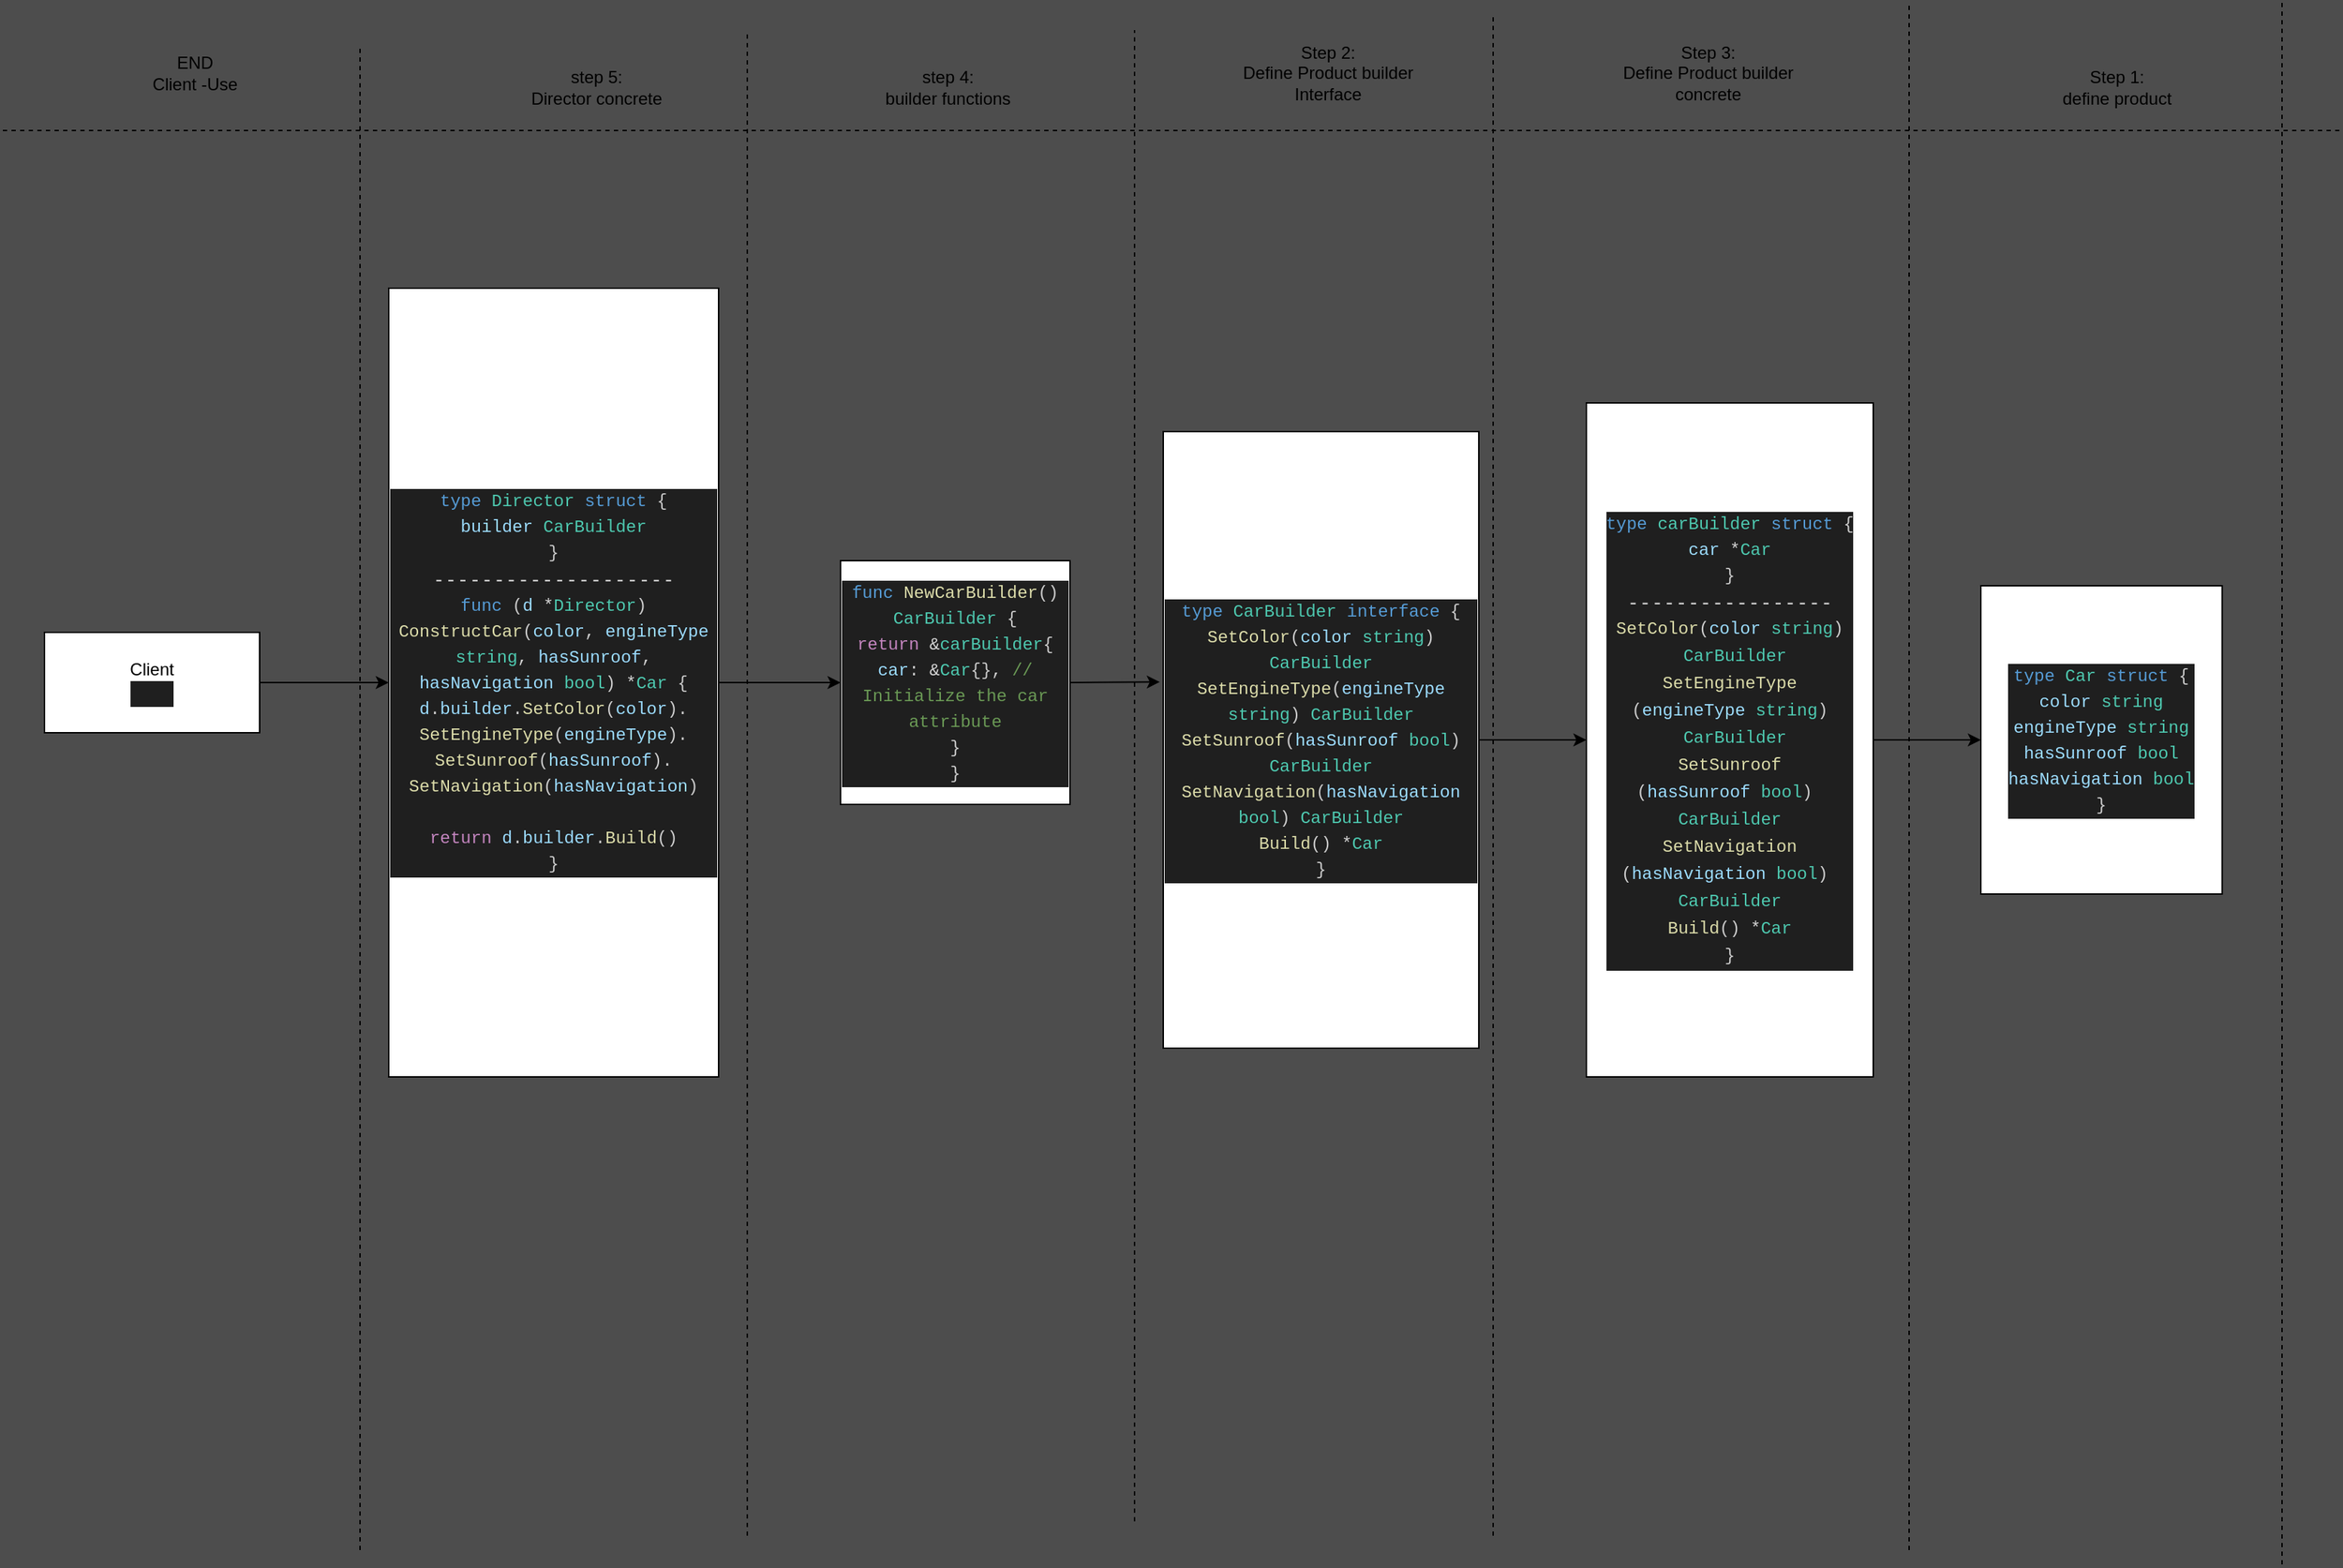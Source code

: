<mxfile>
    <diagram id="KUEobTJNzFjchIPSe8lg" name="Page-1">
        <mxGraphModel dx="1615" dy="1009" grid="1" gridSize="10" guides="1" tooltips="1" connect="1" arrows="1" fold="1" page="1" pageScale="1" pageWidth="1654" pageHeight="1169" background="#4D4D4D" math="0" shadow="0">
            <root>
                <mxCell id="0"/>
                <mxCell id="1" parent="0"/>
                <mxCell id="11" value="" style="edgeStyle=none;html=1;exitX=1;exitY=0.5;exitDx=0;exitDy=0;entryX=0;entryY=0.5;entryDx=0;entryDy=0;" parent="1" source="10" target="58" edge="1">
                    <mxGeometry relative="1" as="geometry">
                        <mxPoint x="590" y="480" as="sourcePoint"/>
                        <mxPoint x="580" y="360" as="targetPoint"/>
                    </mxGeometry>
                </mxCell>
                <mxCell id="10" value="Client&lt;br&gt;&lt;div style=&quot;color: rgb(204, 204, 204); background-color: rgb(31, 31, 31); font-family: Menlo, Monaco, &amp;quot;Courier New&amp;quot;, monospace; line-height: 18px;&quot;&gt;&lt;div style=&quot;line-height: 18px;&quot;&gt;&lt;br&gt;&lt;/div&gt;&lt;/div&gt;" style="rounded=0;whiteSpace=wrap;html=1;" parent="1" vertex="1">
                    <mxGeometry x="40" y="490" width="150" height="70" as="geometry"/>
                </mxCell>
                <mxCell id="26" style="edgeStyle=none;html=1;exitX=1;exitY=0.5;exitDx=0;exitDy=0;elbow=vertical;entryX=0;entryY=0.5;entryDx=0;entryDy=0;" parent="1" source="16" target="45" edge="1">
                    <mxGeometry relative="1" as="geometry">
                        <mxPoint x="1080" y="385" as="targetPoint"/>
                    </mxGeometry>
                </mxCell>
                <mxCell id="16" value="&lt;div style=&quot;color: rgb(204, 204, 204); background-color: rgb(31, 31, 31); font-family: &amp;quot;Droid Sans Mono&amp;quot;, &amp;quot;monospace&amp;quot;, monospace; font-size: 14px; line-height: 19px;&quot;&gt;&lt;div style=&quot;font-family: Menlo, Monaco, &amp;quot;Courier New&amp;quot;, monospace; font-size: 12px; line-height: 18px;&quot;&gt;&lt;div&gt;&lt;span style=&quot;color: #569cd6;&quot;&gt;type&lt;/span&gt; &lt;span style=&quot;color: #4ec9b0;&quot;&gt;CarBuilder&lt;/span&gt; &lt;span style=&quot;color: #569cd6;&quot;&gt;interface&lt;/span&gt; {&lt;/div&gt;&lt;div&gt;    &lt;span style=&quot;color: #dcdcaa;&quot;&gt;SetColor&lt;/span&gt;(&lt;span style=&quot;color: #9cdcfe;&quot;&gt;color&lt;/span&gt; &lt;span style=&quot;color: #4ec9b0;&quot;&gt;string&lt;/span&gt;) &lt;span style=&quot;color: #4ec9b0;&quot;&gt;CarBuilder&lt;/span&gt;&lt;/div&gt;&lt;div&gt;    &lt;span style=&quot;color: #dcdcaa;&quot;&gt;SetEngineType&lt;/span&gt;(&lt;span style=&quot;color: #9cdcfe;&quot;&gt;engineType&lt;/span&gt; &lt;span style=&quot;color: #4ec9b0;&quot;&gt;string&lt;/span&gt;) &lt;span style=&quot;color: #4ec9b0;&quot;&gt;CarBuilder&lt;/span&gt;&lt;/div&gt;&lt;div&gt;    &lt;span style=&quot;color: #dcdcaa;&quot;&gt;SetSunroof&lt;/span&gt;(&lt;span style=&quot;color: #9cdcfe;&quot;&gt;hasSunroof&lt;/span&gt; &lt;span style=&quot;color: #4ec9b0;&quot;&gt;bool&lt;/span&gt;) &lt;span style=&quot;color: #4ec9b0;&quot;&gt;CarBuilder&lt;/span&gt;&lt;/div&gt;&lt;div&gt;    &lt;span style=&quot;color: #dcdcaa;&quot;&gt;SetNavigation&lt;/span&gt;(&lt;span style=&quot;color: #9cdcfe;&quot;&gt;hasNavigation&lt;/span&gt; &lt;span style=&quot;color: #4ec9b0;&quot;&gt;bool&lt;/span&gt;) &lt;span style=&quot;color: #4ec9b0;&quot;&gt;CarBuilder&lt;/span&gt;&lt;/div&gt;&lt;div&gt;    &lt;span style=&quot;color: #dcdcaa;&quot;&gt;Build&lt;/span&gt;() &lt;span style=&quot;color: #d4d4d4;&quot;&gt;*&lt;/span&gt;&lt;span style=&quot;color: #4ec9b0;&quot;&gt;Car&lt;/span&gt;&lt;/div&gt;&lt;div&gt;}&lt;/div&gt;&lt;/div&gt;&lt;/div&gt;&lt;div style=&quot;color: rgb(204, 204, 204); background-color: rgb(31, 31, 31); font-family: &amp;quot;Droid Sans Mono&amp;quot;, &amp;quot;monospace&amp;quot;, monospace; font-size: 14px; line-height: 19px;&quot;&gt;&lt;div&gt;&lt;/div&gt;&lt;/div&gt;&lt;div style=&quot;color: rgb(204, 204, 204); background-color: rgb(31, 31, 31); font-family: Menlo, Monaco, &amp;quot;Courier New&amp;quot;, monospace; line-height: 18px;&quot;&gt;&lt;/div&gt;&lt;div&gt;&lt;/div&gt;&lt;div&gt;&lt;div style=&quot;color: rgb(204, 204, 204); background-color: rgb(31, 31, 31); font-family: &amp;quot;Droid Sans Mono&amp;quot;, &amp;quot;monospace&amp;quot;, monospace; font-size: 14px; line-height: 19px;&quot;&gt;&lt;/div&gt;&lt;div style=&quot;color: rgb(204, 204, 204); background-color: rgb(31, 31, 31); font-family: Menlo, Monaco, &amp;quot;Courier New&amp;quot;, monospace; line-height: 18px;&quot;&gt;&lt;/div&gt;&lt;div style=&quot;color: rgb(204, 204, 204); background-color: rgb(31, 31, 31); font-family: Menlo, Monaco, &amp;quot;Courier New&amp;quot;, monospace; line-height: 18px;&quot;&gt;&lt;div style=&quot;font-family: &amp;quot;Droid Sans Mono&amp;quot;, &amp;quot;monospace&amp;quot;, monospace; font-size: 14px; line-height: 19px;&quot;&gt;&lt;/div&gt;&lt;div style=&quot;font-family: &amp;quot;Droid Sans Mono&amp;quot;, &amp;quot;monospace&amp;quot;, monospace; font-size: 14px; line-height: 19px;&quot;&gt;&lt;/div&gt;&lt;div style=&quot;font-family: &amp;quot;Droid Sans Mono&amp;quot;, &amp;quot;monospace&amp;quot;, monospace; font-size: 14px; line-height: 19px;&quot;&gt;&lt;div style=&quot;line-height: 19px;&quot;&gt;&lt;/div&gt;&lt;div style=&quot;line-height: 19px;&quot;&gt;&lt;/div&gt;&lt;/div&gt;&lt;/div&gt;&lt;/div&gt;&lt;div&gt;&lt;div style=&quot;color: rgb(204, 204, 204); background-color: rgb(31, 31, 31); font-family: &amp;quot;Droid Sans Mono&amp;quot;, &amp;quot;monospace&amp;quot;, monospace; font-size: 14px; line-height: 19px;&quot;&gt;&lt;/div&gt;&lt;div style=&quot;color: rgb(204, 204, 204); background-color: rgb(31, 31, 31); font-family: &amp;quot;Droid Sans Mono&amp;quot;, &amp;quot;monospace&amp;quot;, monospace; font-size: 14px; line-height: 19px;&quot;&gt;&lt;div style=&quot;line-height: 19px;&quot;&gt;&lt;div&gt;&lt;/div&gt;&lt;div&gt;&lt;/div&gt;&lt;/div&gt;&lt;/div&gt;&lt;div style=&quot;color: rgb(204, 204, 204); background-color: rgb(31, 31, 31); font-family: Menlo, Monaco, &amp;quot;Courier New&amp;quot;, monospace; line-height: 18px;&quot;&gt;&lt;/div&gt;&lt;div style=&quot;color: rgb(204, 204, 204); background-color: rgb(31, 31, 31); font-family: Menlo, Monaco, &amp;quot;Courier New&amp;quot;, monospace; line-height: 18px;&quot;&gt;&lt;/div&gt;&lt;div style=&quot;color: rgb(204, 204, 204); background-color: rgb(31, 31, 31); font-family: Menlo, Monaco, &amp;quot;Courier New&amp;quot;, monospace; line-height: 18px;&quot;&gt;&lt;/div&gt;&lt;/div&gt;&lt;div&gt;&lt;/div&gt;&lt;div&gt;&lt;/div&gt;&lt;div&gt;&lt;/div&gt;" style="rounded=0;whiteSpace=wrap;html=1;" parent="1" vertex="1">
                    <mxGeometry x="820" y="350" width="220" height="430" as="geometry"/>
                </mxCell>
                <mxCell id="21" value="&lt;div style=&quot;color: rgb(204, 204, 204); background-color: rgb(31, 31, 31); font-family: Menlo, Monaco, &amp;quot;Courier New&amp;quot;, monospace; line-height: 18px;&quot;&gt;&lt;div&gt;&lt;span style=&quot;color: #569cd6;&quot;&gt;type&lt;/span&gt; &lt;span style=&quot;color: #4ec9b0;&quot;&gt;Car&lt;/span&gt; &lt;span style=&quot;color: #569cd6;&quot;&gt;struct&lt;/span&gt; {&lt;/div&gt;&lt;div&gt;    &lt;span style=&quot;color: #9cdcfe;&quot;&gt;color&lt;/span&gt;         &lt;span style=&quot;color: #4ec9b0;&quot;&gt;string&lt;/span&gt;&lt;/div&gt;&lt;div&gt;    &lt;span style=&quot;color: #9cdcfe;&quot;&gt;engineType&lt;/span&gt;    &lt;span style=&quot;color: #4ec9b0;&quot;&gt;string&lt;/span&gt;&lt;/div&gt;&lt;div&gt;    &lt;span style=&quot;color: #9cdcfe;&quot;&gt;hasSunroof&lt;/span&gt;    &lt;span style=&quot;color: #4ec9b0;&quot;&gt;bool&lt;/span&gt;&lt;/div&gt;&lt;div&gt;    &lt;span style=&quot;color: #9cdcfe;&quot;&gt;hasNavigation&lt;/span&gt; &lt;span style=&quot;color: #4ec9b0;&quot;&gt;bool&lt;/span&gt;&lt;/div&gt;&lt;div&gt;}&lt;/div&gt;&lt;/div&gt;&lt;div style=&quot;color: rgb(204, 204, 204); background-color: rgb(31, 31, 31); font-family: &amp;quot;Droid Sans Mono&amp;quot;, &amp;quot;monospace&amp;quot;, monospace; font-size: 14px; line-height: 19px;&quot;&gt;&lt;div&gt;&lt;/div&gt;&lt;/div&gt;&lt;div style=&quot;color: rgb(204, 204, 204); background-color: rgb(31, 31, 31); font-family: &amp;quot;Droid Sans Mono&amp;quot;, &amp;quot;monospace&amp;quot;, monospace; font-size: 14px; line-height: 19px;&quot;&gt;&lt;div&gt;&lt;/div&gt;&lt;/div&gt;&lt;div&gt;&lt;/div&gt;&lt;div&gt;&lt;div style=&quot;color: rgb(204, 204, 204); background-color: rgb(31, 31, 31); line-height: 18px;&quot;&gt;&lt;/div&gt;&lt;div style=&quot;color: rgb(204, 204, 204); background-color: rgb(31, 31, 31); font-family: Menlo, Monaco, &amp;quot;Courier New&amp;quot;, monospace; line-height: 18px;&quot;&gt;&lt;/div&gt;&lt;div style=&quot;color: rgb(204, 204, 204); background-color: rgb(31, 31, 31); font-family: &amp;quot;Droid Sans Mono&amp;quot;, &amp;quot;monospace&amp;quot;, monospace; font-size: 14px; line-height: 19px;&quot;&gt;&lt;/div&gt;&lt;div style=&quot;color: rgb(204, 204, 204); background-color: rgb(31, 31, 31); font-family: &amp;quot;Droid Sans Mono&amp;quot;, &amp;quot;monospace&amp;quot;, monospace; font-size: 14px; line-height: 19px;&quot;&gt;&lt;/div&gt;&lt;div style=&quot;color: rgb(204, 204, 204); background-color: rgb(31, 31, 31); font-family: &amp;quot;Droid Sans Mono&amp;quot;, &amp;quot;monospace&amp;quot;, monospace; font-size: 14px; line-height: 19px;&quot;&gt;&lt;/div&gt;&lt;div style=&quot;color: rgb(204, 204, 204); background-color: rgb(31, 31, 31); font-family: &amp;quot;Droid Sans Mono&amp;quot;, &amp;quot;monospace&amp;quot;, monospace; font-size: 14px; line-height: 19px;&quot;&gt;&lt;/div&gt;&lt;div style=&quot;color: rgb(204, 204, 204); background-color: rgb(31, 31, 31); font-family: &amp;quot;Droid Sans Mono&amp;quot;, &amp;quot;monospace&amp;quot;, monospace; font-size: 14px; line-height: 19px;&quot;&gt;&lt;/div&gt;&lt;div style=&quot;color: rgb(204, 204, 204); background-color: rgb(31, 31, 31); font-family: Menlo, Monaco, &amp;quot;Courier New&amp;quot;, monospace; line-height: 18px;&quot;&gt;&lt;/div&gt;&lt;/div&gt;&lt;div&gt;&lt;div style=&quot;color: rgb(204, 204, 204); background-color: rgb(31, 31, 31); font-family: &amp;quot;Droid Sans Mono&amp;quot;, &amp;quot;monospace&amp;quot;, monospace; font-size: 14px; line-height: 19px;&quot;&gt;&lt;div&gt;&lt;/div&gt;&lt;/div&gt;&lt;/div&gt;&lt;div&gt;&lt;div style=&quot;color: rgb(204, 204, 204); background-color: rgb(31, 31, 31); font-family: &amp;quot;Droid Sans Mono&amp;quot;, &amp;quot;monospace&amp;quot;, monospace; font-size: 14px; line-height: 19px;&quot;&gt;&lt;/div&gt;&lt;div style=&quot;color: rgb(204, 204, 204); background-color: rgb(31, 31, 31); font-family: &amp;quot;Droid Sans Mono&amp;quot;, &amp;quot;monospace&amp;quot;, monospace; font-size: 14px; line-height: 19px;&quot;&gt;&lt;/div&gt;&lt;div style=&quot;color: rgb(204, 204, 204); background-color: rgb(31, 31, 31); font-family: &amp;quot;Droid Sans Mono&amp;quot;, &amp;quot;monospace&amp;quot;, monospace; font-size: 14px; line-height: 19px;&quot;&gt;&lt;/div&gt;&lt;div style=&quot;color: rgb(204, 204, 204); background-color: rgb(31, 31, 31); font-family: &amp;quot;Droid Sans Mono&amp;quot;, &amp;quot;monospace&amp;quot;, monospace; font-size: 14px; line-height: 19px;&quot;&gt;&lt;/div&gt;&lt;div style=&quot;color: rgb(204, 204, 204); background-color: rgb(31, 31, 31); font-family: Menlo, Monaco, &amp;quot;Courier New&amp;quot;, monospace; line-height: 18px;&quot;&gt;&lt;/div&gt;&lt;div style=&quot;color: rgb(204, 204, 204); background-color: rgb(31, 31, 31); font-family: Menlo, Monaco, &amp;quot;Courier New&amp;quot;, monospace; line-height: 18px;&quot;&gt;&lt;/div&gt;&lt;div style=&quot;color: rgb(204, 204, 204); background-color: rgb(31, 31, 31); font-family: Menlo, Monaco, &amp;quot;Courier New&amp;quot;, monospace; line-height: 18px;&quot;&gt;&lt;/div&gt;&lt;/div&gt;&lt;div&gt;&lt;/div&gt;&lt;div&gt;&lt;/div&gt;&lt;div&gt;&lt;/div&gt;" style="rounded=0;whiteSpace=wrap;html=1;" parent="1" vertex="1">
                    <mxGeometry x="1390" y="457.5" width="168.25" height="215" as="geometry"/>
                </mxCell>
                <mxCell id="28" value="Step 2:&lt;br&gt;Define Product builder Interface" style="text;html=1;strokeColor=none;fillColor=none;align=center;verticalAlign=middle;whiteSpace=wrap;rounded=0;" parent="1" vertex="1">
                    <mxGeometry x="850" y="60" width="170" height="80" as="geometry"/>
                </mxCell>
                <mxCell id="33" value="" style="endArrow=none;dashed=1;html=1;entryX=1;entryY=0;entryDx=0;entryDy=0;" parent="1" edge="1">
                    <mxGeometry width="50" height="50" relative="1" as="geometry">
                        <mxPoint x="1600" y="1140" as="sourcePoint"/>
                        <mxPoint x="1600" y="50.0" as="targetPoint"/>
                    </mxGeometry>
                </mxCell>
                <mxCell id="34" value="" style="endArrow=none;dashed=1;html=1;entryX=1;entryY=0;entryDx=0;entryDy=0;" parent="1" edge="1">
                    <mxGeometry width="50" height="50" relative="1" as="geometry">
                        <mxPoint x="800" y="1110" as="sourcePoint"/>
                        <mxPoint x="800" y="70.0" as="targetPoint"/>
                    </mxGeometry>
                </mxCell>
                <mxCell id="36" value="Step 1:&lt;br&gt;define product" style="text;html=1;strokeColor=none;fillColor=none;align=center;verticalAlign=middle;whiteSpace=wrap;rounded=0;" parent="1" vertex="1">
                    <mxGeometry x="1400" y="70" width="170" height="80" as="geometry"/>
                </mxCell>
                <mxCell id="39" value="" style="endArrow=none;dashed=1;html=1;" parent="1" edge="1">
                    <mxGeometry width="50" height="50" relative="1" as="geometry">
                        <mxPoint x="1640" y="140" as="sourcePoint"/>
                        <mxPoint x="10" y="140" as="targetPoint"/>
                    </mxGeometry>
                </mxCell>
                <mxCell id="40" value="END&lt;br&gt;Client -Use" style="text;html=1;strokeColor=none;fillColor=none;align=center;verticalAlign=middle;whiteSpace=wrap;rounded=0;" parent="1" vertex="1">
                    <mxGeometry x="60" y="60" width="170" height="80" as="geometry"/>
                </mxCell>
                <mxCell id="41" value="" style="endArrow=none;dashed=1;html=1;entryX=1;entryY=0;entryDx=0;entryDy=0;" parent="1" edge="1">
                    <mxGeometry width="50" height="50" relative="1" as="geometry">
                        <mxPoint x="530" y="1120" as="sourcePoint"/>
                        <mxPoint x="530" y="70" as="targetPoint"/>
                    </mxGeometry>
                </mxCell>
                <mxCell id="42" value="" style="endArrow=none;dashed=1;html=1;entryX=1;entryY=0;entryDx=0;entryDy=0;" parent="1" edge="1">
                    <mxGeometry width="50" height="50" relative="1" as="geometry">
                        <mxPoint x="1340" y="1130" as="sourcePoint"/>
                        <mxPoint x="1340" y="50.0" as="targetPoint"/>
                    </mxGeometry>
                </mxCell>
                <mxCell id="43" value="" style="endArrow=none;dashed=1;html=1;entryX=1;entryY=0;entryDx=0;entryDy=0;" parent="1" edge="1">
                    <mxGeometry width="50" height="50" relative="1" as="geometry">
                        <mxPoint x="1050" y="1120" as="sourcePoint"/>
                        <mxPoint x="1050" y="60" as="targetPoint"/>
                    </mxGeometry>
                </mxCell>
                <mxCell id="44" value="Step 3:&lt;br&gt;Define Product builder concrete" style="text;html=1;strokeColor=none;fillColor=none;align=center;verticalAlign=middle;whiteSpace=wrap;rounded=0;" parent="1" vertex="1">
                    <mxGeometry x="1115" y="60" width="170" height="80" as="geometry"/>
                </mxCell>
                <mxCell id="45" value="&lt;div style=&quot;color: rgb(204, 204, 204); background-color: rgb(31, 31, 31); font-family: &amp;quot;Droid Sans Mono&amp;quot;, &amp;quot;monospace&amp;quot;, monospace; font-size: 14px; line-height: 19px;&quot;&gt;&lt;div&gt;&lt;/div&gt;&lt;div&gt;&lt;div style=&quot;line-height: 19px;&quot;&gt;&lt;div style=&quot;line-height: 19px;&quot;&gt;&lt;div style=&quot;font-family: Menlo, Monaco, &amp;quot;Courier New&amp;quot;, monospace; font-size: 12px; line-height: 18px;&quot;&gt;&lt;div&gt;&lt;span style=&quot;color: #569cd6;&quot;&gt;type&lt;/span&gt; &lt;span style=&quot;color: #4ec9b0;&quot;&gt;carBuilder&lt;/span&gt; &lt;span style=&quot;color: #569cd6;&quot;&gt;struct&lt;/span&gt; {&lt;/div&gt;&lt;div&gt;    &lt;span style=&quot;color: #9cdcfe;&quot;&gt;car&lt;/span&gt; &lt;span style=&quot;color: #d4d4d4;&quot;&gt;*&lt;/span&gt;&lt;span style=&quot;color: #4ec9b0;&quot;&gt;Car&lt;/span&gt;&lt;/div&gt;&lt;div&gt;}&lt;/div&gt;&lt;/div&gt;&lt;/div&gt;&lt;/div&gt;-----------------&lt;div style=&quot;font-family: Menlo, Monaco, &amp;quot;Courier New&amp;quot;, monospace; font-size: 12px;&quot;&gt;&lt;span style=&quot;color: rgb(220, 220, 170);&quot;&gt;SetColor&lt;/span&gt;(&lt;span style=&quot;color: rgb(156, 220, 254);&quot;&gt;color&lt;/span&gt;&amp;nbsp;&lt;span style=&quot;color: rgb(78, 201, 176);&quot;&gt;string&lt;/span&gt;)&lt;/div&gt;&lt;div style=&quot;font-family: Menlo, Monaco, &amp;quot;Courier New&amp;quot;, monospace; font-size: 12px;&quot;&gt;&amp;nbsp;&lt;span style=&quot;color: rgb(78, 201, 176);&quot;&gt;CarBuilder&lt;/span&gt;&lt;/div&gt;&lt;div style=&quot;font-family: Menlo, Monaco, &amp;quot;Courier New&amp;quot;, monospace; font-size: 12px;&quot;&gt;&lt;span style=&quot;color: rgb(220, 220, 170);&quot;&gt;SetEngineType&lt;/span&gt;&lt;/div&gt;&lt;div style=&quot;font-family: Menlo, Monaco, &amp;quot;Courier New&amp;quot;, monospace; font-size: 12px;&quot;&gt;(&lt;span style=&quot;color: rgb(156, 220, 254);&quot;&gt;engineType&lt;/span&gt;&amp;nbsp;&lt;span style=&quot;color: rgb(78, 201, 176);&quot;&gt;string&lt;/span&gt;)&lt;/div&gt;&lt;div style=&quot;font-family: Menlo, Monaco, &amp;quot;Courier New&amp;quot;, monospace; font-size: 12px;&quot;&gt;&amp;nbsp;&lt;span style=&quot;color: rgb(78, 201, 176);&quot;&gt;CarBuilder&lt;/span&gt;&lt;/div&gt;&lt;div style=&quot;font-family: Menlo, Monaco, &amp;quot;Courier New&amp;quot;, monospace; font-size: 12px;&quot;&gt;&lt;span style=&quot;color: rgb(220, 220, 170);&quot;&gt;SetSunroof&lt;/span&gt;&lt;/div&gt;&lt;div style=&quot;font-family: Menlo, Monaco, &amp;quot;Courier New&amp;quot;, monospace; font-size: 12px;&quot;&gt;(&lt;span style=&quot;color: rgb(156, 220, 254);&quot;&gt;hasSunroof&lt;/span&gt;&amp;nbsp;&lt;span style=&quot;color: rgb(78, 201, 176);&quot;&gt;bool&lt;/span&gt;)&amp;nbsp;&lt;/div&gt;&lt;div style=&quot;font-family: Menlo, Monaco, &amp;quot;Courier New&amp;quot;, monospace; font-size: 12px;&quot;&gt;&lt;span style=&quot;color: rgb(78, 201, 176);&quot;&gt;CarBuilder&lt;/span&gt;&lt;/div&gt;&lt;div style=&quot;font-family: Menlo, Monaco, &amp;quot;Courier New&amp;quot;, monospace; font-size: 12px;&quot;&gt;&lt;span style=&quot;color: rgb(220, 220, 170);&quot;&gt;SetNavigation&lt;/span&gt;&lt;/div&gt;&lt;div style=&quot;font-family: Menlo, Monaco, &amp;quot;Courier New&amp;quot;, monospace; font-size: 12px;&quot;&gt;(&lt;span style=&quot;color: rgb(156, 220, 254);&quot;&gt;hasNavigation&lt;/span&gt;&amp;nbsp;&lt;span style=&quot;color: rgb(78, 201, 176);&quot;&gt;bool&lt;/span&gt;)&amp;nbsp;&lt;/div&gt;&lt;div style=&quot;font-family: Menlo, Monaco, &amp;quot;Courier New&amp;quot;, monospace; font-size: 12px;&quot;&gt;&lt;span style=&quot;color: rgb(78, 201, 176);&quot;&gt;CarBuilder&lt;/span&gt;&lt;/div&gt;&lt;div style=&quot;font-family: Menlo, Monaco, &amp;quot;Courier New&amp;quot;, monospace; font-size: 12px;&quot;&gt;&lt;span style=&quot;color: rgb(220, 220, 170);&quot;&gt;Build&lt;/span&gt;()&amp;nbsp;&lt;span style=&quot;color: rgb(212, 212, 212);&quot;&gt;*&lt;/span&gt;&lt;span style=&quot;color: rgb(78, 201, 176);&quot;&gt;Car&lt;/span&gt;&lt;/div&gt;&lt;div style=&quot;font-family: Menlo, Monaco, &amp;quot;Courier New&amp;quot;, monospace; font-size: 12px;&quot;&gt;}&lt;/div&gt;&lt;div&gt;&lt;div&gt;&lt;/div&gt;&lt;/div&gt;&lt;/div&gt;&lt;div&gt;&lt;div&gt;&lt;/div&gt;&lt;/div&gt;&lt;/div&gt;&lt;div style=&quot;color: rgb(204, 204, 204); background-color: rgb(31, 31, 31); font-family: Menlo, Monaco, &amp;quot;Courier New&amp;quot;, monospace; line-height: 18px;&quot;&gt;&lt;/div&gt;&lt;div&gt;&lt;/div&gt;&lt;div&gt;&lt;div style=&quot;color: rgb(204, 204, 204); background-color: rgb(31, 31, 31); font-family: &amp;quot;Droid Sans Mono&amp;quot;, &amp;quot;monospace&amp;quot;, monospace; font-size: 14px; line-height: 19px;&quot;&gt;&lt;/div&gt;&lt;div style=&quot;color: rgb(204, 204, 204); background-color: rgb(31, 31, 31); font-family: Menlo, Monaco, &amp;quot;Courier New&amp;quot;, monospace; line-height: 18px;&quot;&gt;&lt;/div&gt;&lt;div style=&quot;color: rgb(204, 204, 204); background-color: rgb(31, 31, 31); font-family: Menlo, Monaco, &amp;quot;Courier New&amp;quot;, monospace; line-height: 18px;&quot;&gt;&lt;div style=&quot;font-family: &amp;quot;Droid Sans Mono&amp;quot;, &amp;quot;monospace&amp;quot;, monospace; font-size: 14px; line-height: 19px;&quot;&gt;&lt;/div&gt;&lt;div style=&quot;font-family: &amp;quot;Droid Sans Mono&amp;quot;, &amp;quot;monospace&amp;quot;, monospace; font-size: 14px; line-height: 19px;&quot;&gt;&lt;/div&gt;&lt;div style=&quot;font-family: &amp;quot;Droid Sans Mono&amp;quot;, &amp;quot;monospace&amp;quot;, monospace; font-size: 14px; line-height: 19px;&quot;&gt;&lt;div style=&quot;line-height: 19px;&quot;&gt;&lt;/div&gt;&lt;div style=&quot;line-height: 19px;&quot;&gt;&lt;/div&gt;&lt;/div&gt;&lt;/div&gt;&lt;/div&gt;&lt;div&gt;&lt;div style=&quot;color: rgb(204, 204, 204); background-color: rgb(31, 31, 31); font-family: &amp;quot;Droid Sans Mono&amp;quot;, &amp;quot;monospace&amp;quot;, monospace; font-size: 14px; line-height: 19px;&quot;&gt;&lt;/div&gt;&lt;div style=&quot;color: rgb(204, 204, 204); background-color: rgb(31, 31, 31); font-family: &amp;quot;Droid Sans Mono&amp;quot;, &amp;quot;monospace&amp;quot;, monospace; font-size: 14px; line-height: 19px;&quot;&gt;&lt;div style=&quot;line-height: 19px;&quot;&gt;&lt;div&gt;&lt;/div&gt;&lt;div&gt;&lt;/div&gt;&lt;/div&gt;&lt;/div&gt;&lt;div style=&quot;color: rgb(204, 204, 204); background-color: rgb(31, 31, 31); font-family: Menlo, Monaco, &amp;quot;Courier New&amp;quot;, monospace; line-height: 18px;&quot;&gt;&lt;/div&gt;&lt;div style=&quot;color: rgb(204, 204, 204); background-color: rgb(31, 31, 31); font-family: Menlo, Monaco, &amp;quot;Courier New&amp;quot;, monospace; line-height: 18px;&quot;&gt;&lt;/div&gt;&lt;div style=&quot;color: rgb(204, 204, 204); background-color: rgb(31, 31, 31); font-family: Menlo, Monaco, &amp;quot;Courier New&amp;quot;, monospace; line-height: 18px;&quot;&gt;&lt;/div&gt;&lt;/div&gt;&lt;div&gt;&lt;/div&gt;&lt;div&gt;&lt;/div&gt;&lt;div&gt;&lt;/div&gt;" style="rounded=0;html=1;whiteSpace=wrap;" parent="1" vertex="1">
                    <mxGeometry x="1115" y="330" width="200" height="470" as="geometry"/>
                </mxCell>
                <mxCell id="46" style="edgeStyle=none;html=1;exitX=1;exitY=0.5;exitDx=0;exitDy=0;elbow=vertical;entryX=0;entryY=0.5;entryDx=0;entryDy=0;" parent="1" source="45" target="21" edge="1">
                    <mxGeometry relative="1" as="geometry">
                        <mxPoint x="1035" y="395.0" as="sourcePoint"/>
                        <mxPoint x="1090" y="355" as="targetPoint"/>
                    </mxGeometry>
                </mxCell>
                <mxCell id="47" value="&lt;div style=&quot;color: rgb(204, 204, 204); background-color: rgb(31, 31, 31); font-family: Menlo, Monaco, &amp;quot;Courier New&amp;quot;, monospace; line-height: 18px;&quot;&gt;&lt;div&gt;&lt;span style=&quot;color: #569cd6;&quot;&gt;func&lt;/span&gt; &lt;span style=&quot;color: #dcdcaa;&quot;&gt;NewCarBuilder&lt;/span&gt;() &lt;span style=&quot;color: #4ec9b0;&quot;&gt;CarBuilder&lt;/span&gt; {&lt;/div&gt;&lt;div&gt;    &lt;span style=&quot;color: #c586c0;&quot;&gt;return&lt;/span&gt; &lt;span style=&quot;color: #d4d4d4;&quot;&gt;&amp;amp;&lt;/span&gt;&lt;span style=&quot;color: #4ec9b0;&quot;&gt;carBuilder&lt;/span&gt;{&lt;/div&gt;&lt;div&gt;        &lt;span style=&quot;color: #9cdcfe;&quot;&gt;car&lt;/span&gt;: &lt;span style=&quot;color: #d4d4d4;&quot;&gt;&amp;amp;&lt;/span&gt;&lt;span style=&quot;color: #4ec9b0;&quot;&gt;Car&lt;/span&gt;{}, &lt;span style=&quot;color: #6a9955;&quot;&gt;// Initialize the car attribute&lt;/span&gt;&lt;/div&gt;&lt;div&gt;    }&lt;/div&gt;&lt;div&gt;}&lt;/div&gt;&lt;/div&gt;&lt;div style=&quot;color: rgb(204, 204, 204); background-color: rgb(31, 31, 31); font-family: &amp;quot;Droid Sans Mono&amp;quot;, &amp;quot;monospace&amp;quot;, monospace; font-size: 14px; line-height: 19px;&quot;&gt;&lt;/div&gt;&lt;div style=&quot;color: rgb(204, 204, 204); background-color: rgb(31, 31, 31); font-family: &amp;quot;Droid Sans Mono&amp;quot;, &amp;quot;monospace&amp;quot;, monospace; font-size: 14px; line-height: 19px;&quot;&gt;&lt;/div&gt;&lt;div style=&quot;color: rgb(204, 204, 204); background-color: rgb(31, 31, 31); font-family: &amp;quot;Droid Sans Mono&amp;quot;, &amp;quot;monospace&amp;quot;, monospace; font-size: 14px; line-height: 19px;&quot;&gt;&lt;div&gt;&lt;/div&gt;&lt;/div&gt;&lt;div style=&quot;color: rgb(204, 204, 204); background-color: rgb(31, 31, 31); font-family: Menlo, Monaco, &amp;quot;Courier New&amp;quot;, monospace; line-height: 18px;&quot;&gt;&lt;/div&gt;&lt;div&gt;&lt;/div&gt;&lt;div&gt;&lt;div style=&quot;color: rgb(204, 204, 204); background-color: rgb(31, 31, 31); font-family: &amp;quot;Droid Sans Mono&amp;quot;, &amp;quot;monospace&amp;quot;, monospace; font-size: 14px; line-height: 19px;&quot;&gt;&lt;/div&gt;&lt;div style=&quot;color: rgb(204, 204, 204); background-color: rgb(31, 31, 31); font-family: Menlo, Monaco, &amp;quot;Courier New&amp;quot;, monospace; line-height: 18px;&quot;&gt;&lt;/div&gt;&lt;div style=&quot;color: rgb(204, 204, 204); background-color: rgb(31, 31, 31); font-family: Menlo, Monaco, &amp;quot;Courier New&amp;quot;, monospace; line-height: 18px;&quot;&gt;&lt;div style=&quot;font-family: &amp;quot;Droid Sans Mono&amp;quot;, &amp;quot;monospace&amp;quot;, monospace; font-size: 14px; line-height: 19px;&quot;&gt;&lt;/div&gt;&lt;div style=&quot;font-family: &amp;quot;Droid Sans Mono&amp;quot;, &amp;quot;monospace&amp;quot;, monospace; font-size: 14px; line-height: 19px;&quot;&gt;&lt;/div&gt;&lt;div style=&quot;font-family: &amp;quot;Droid Sans Mono&amp;quot;, &amp;quot;monospace&amp;quot;, monospace; font-size: 14px; line-height: 19px;&quot;&gt;&lt;div style=&quot;line-height: 19px;&quot;&gt;&lt;/div&gt;&lt;div style=&quot;line-height: 19px;&quot;&gt;&lt;/div&gt;&lt;/div&gt;&lt;/div&gt;&lt;/div&gt;&lt;div&gt;&lt;div style=&quot;color: rgb(204, 204, 204); background-color: rgb(31, 31, 31); font-family: &amp;quot;Droid Sans Mono&amp;quot;, &amp;quot;monospace&amp;quot;, monospace; font-size: 14px; line-height: 19px;&quot;&gt;&lt;/div&gt;&lt;div style=&quot;color: rgb(204, 204, 204); background-color: rgb(31, 31, 31); font-family: &amp;quot;Droid Sans Mono&amp;quot;, &amp;quot;monospace&amp;quot;, monospace; font-size: 14px; line-height: 19px;&quot;&gt;&lt;div style=&quot;line-height: 19px;&quot;&gt;&lt;div&gt;&lt;/div&gt;&lt;div&gt;&lt;/div&gt;&lt;/div&gt;&lt;/div&gt;&lt;div style=&quot;color: rgb(204, 204, 204); background-color: rgb(31, 31, 31); font-family: Menlo, Monaco, &amp;quot;Courier New&amp;quot;, monospace; line-height: 18px;&quot;&gt;&lt;/div&gt;&lt;div style=&quot;color: rgb(204, 204, 204); background-color: rgb(31, 31, 31); font-family: Menlo, Monaco, &amp;quot;Courier New&amp;quot;, monospace; line-height: 18px;&quot;&gt;&lt;/div&gt;&lt;div style=&quot;color: rgb(204, 204, 204); background-color: rgb(31, 31, 31); font-family: Menlo, Monaco, &amp;quot;Courier New&amp;quot;, monospace; line-height: 18px;&quot;&gt;&lt;/div&gt;&lt;/div&gt;&lt;div&gt;&lt;/div&gt;&lt;div&gt;&lt;/div&gt;&lt;div&gt;&lt;/div&gt;" style="rounded=0;whiteSpace=wrap;html=1;" parent="1" vertex="1">
                    <mxGeometry x="595" y="440" width="160" height="170" as="geometry"/>
                </mxCell>
                <mxCell id="48" value="step 4:&lt;br&gt;builder functions" style="text;html=1;strokeColor=none;fillColor=none;align=center;verticalAlign=middle;whiteSpace=wrap;rounded=0;" parent="1" vertex="1">
                    <mxGeometry x="585" y="70" width="170" height="80" as="geometry"/>
                </mxCell>
                <mxCell id="53" value="" style="edgeStyle=none;html=1;exitX=1;exitY=0.5;exitDx=0;exitDy=0;entryX=-0.011;entryY=0.406;entryDx=0;entryDy=0;entryPerimeter=0;" parent="1" source="47" target="16" edge="1">
                    <mxGeometry relative="1" as="geometry">
                        <mxPoint x="500" y="395" as="sourcePoint"/>
                        <mxPoint x="595" y="395" as="targetPoint"/>
                    </mxGeometry>
                </mxCell>
                <mxCell id="56" value="" style="endArrow=none;dashed=1;html=1;entryX=1;entryY=0;entryDx=0;entryDy=0;" parent="1" edge="1">
                    <mxGeometry width="50" height="50" relative="1" as="geometry">
                        <mxPoint x="260" y="1130" as="sourcePoint"/>
                        <mxPoint x="260" y="80.0" as="targetPoint"/>
                    </mxGeometry>
                </mxCell>
                <mxCell id="57" value="step 5:&lt;br&gt;Director concrete" style="text;html=1;strokeColor=none;fillColor=none;align=center;verticalAlign=middle;whiteSpace=wrap;rounded=0;" parent="1" vertex="1">
                    <mxGeometry x="340" y="70" width="170" height="80" as="geometry"/>
                </mxCell>
                <mxCell id="58" value="&lt;div style=&quot;color: rgb(204, 204, 204); background-color: rgb(31, 31, 31); font-family: &amp;quot;Droid Sans Mono&amp;quot;, &amp;quot;monospace&amp;quot;, monospace; font-size: 14px; line-height: 19px;&quot;&gt;&lt;div&gt;&lt;/div&gt;&lt;div&gt;&lt;div style=&quot;font-family: Menlo, Monaco, &amp;quot;Courier New&amp;quot;, monospace; font-size: 12px; line-height: 18px;&quot;&gt;&lt;div&gt;&lt;span style=&quot;color: #569cd6;&quot;&gt;type&lt;/span&gt; &lt;span style=&quot;color: #4ec9b0;&quot;&gt;Director&lt;/span&gt; &lt;span style=&quot;color: #569cd6;&quot;&gt;struct&lt;/span&gt; {&lt;/div&gt;&lt;div&gt;    &lt;span style=&quot;color: #9cdcfe;&quot;&gt;builder&lt;/span&gt; &lt;span style=&quot;color: #4ec9b0;&quot;&gt;CarBuilder&lt;/span&gt;&lt;/div&gt;&lt;div&gt;}&lt;/div&gt;&lt;/div&gt;--------------------&lt;div style=&quot;font-family: Menlo, Monaco, &amp;quot;Courier New&amp;quot;, monospace; font-size: 12px; line-height: 18px;&quot;&gt;&lt;div&gt;&lt;span style=&quot;color: #569cd6;&quot;&gt;func&lt;/span&gt; (&lt;span style=&quot;color: #9cdcfe;&quot;&gt;d &lt;/span&gt;&lt;span style=&quot;color: #d4d4d4;&quot;&gt;*&lt;/span&gt;&lt;span style=&quot;color: #4ec9b0;&quot;&gt;Director&lt;/span&gt;) &lt;span style=&quot;color: #dcdcaa;&quot;&gt;ConstructCar&lt;/span&gt;(&lt;span style=&quot;color: #9cdcfe;&quot;&gt;color&lt;/span&gt;, &lt;span style=&quot;color: #9cdcfe;&quot;&gt;engineType&lt;/span&gt; &lt;span style=&quot;color: #4ec9b0;&quot;&gt;string&lt;/span&gt;, &lt;span style=&quot;color: #9cdcfe;&quot;&gt;hasSunroof&lt;/span&gt;, &lt;span style=&quot;color: #9cdcfe;&quot;&gt;hasNavigation&lt;/span&gt; &lt;span style=&quot;color: #4ec9b0;&quot;&gt;bool&lt;/span&gt;) &lt;span style=&quot;color: #d4d4d4;&quot;&gt;*&lt;/span&gt;&lt;span style=&quot;color: #4ec9b0;&quot;&gt;Car&lt;/span&gt; {&lt;/div&gt;&lt;div&gt;    &lt;span style=&quot;color: #9cdcfe;&quot;&gt;d&lt;/span&gt;.&lt;span style=&quot;color: #9cdcfe;&quot;&gt;builder&lt;/span&gt;.&lt;span style=&quot;color: #dcdcaa;&quot;&gt;SetColor&lt;/span&gt;(&lt;span style=&quot;color: #9cdcfe;&quot;&gt;color&lt;/span&gt;).&lt;/div&gt;&lt;div&gt;        &lt;span style=&quot;color: #dcdcaa;&quot;&gt;SetEngineType&lt;/span&gt;(&lt;span style=&quot;color: #9cdcfe;&quot;&gt;engineType&lt;/span&gt;).&lt;/div&gt;&lt;div&gt;        &lt;span style=&quot;color: #dcdcaa;&quot;&gt;SetSunroof&lt;/span&gt;(&lt;span style=&quot;color: #9cdcfe;&quot;&gt;hasSunroof&lt;/span&gt;).&lt;/div&gt;&lt;div&gt;        &lt;span style=&quot;color: #dcdcaa;&quot;&gt;SetNavigation&lt;/span&gt;(&lt;span style=&quot;color: #9cdcfe;&quot;&gt;hasNavigation&lt;/span&gt;)&lt;/div&gt;&lt;br&gt;&lt;div&gt;    &lt;span style=&quot;color: #c586c0;&quot;&gt;return&lt;/span&gt; &lt;span style=&quot;color: #9cdcfe;&quot;&gt;d&lt;/span&gt;.&lt;span style=&quot;color: #9cdcfe;&quot;&gt;builder&lt;/span&gt;.&lt;span style=&quot;color: #dcdcaa;&quot;&gt;Build&lt;/span&gt;()&lt;/div&gt;&lt;div&gt;}&lt;/div&gt;&lt;/div&gt;&lt;/div&gt;&lt;div&gt;&lt;div style=&quot;line-height: 19px;&quot;&gt;&lt;/div&gt;&lt;/div&gt;&lt;/div&gt;&lt;div style=&quot;color: rgb(204, 204, 204); background-color: rgb(31, 31, 31); font-family: &amp;quot;Droid Sans Mono&amp;quot;, &amp;quot;monospace&amp;quot;, monospace; font-size: 14px; line-height: 19px;&quot;&gt;&lt;/div&gt;&lt;div style=&quot;color: rgb(204, 204, 204); background-color: rgb(31, 31, 31); font-family: &amp;quot;Droid Sans Mono&amp;quot;, &amp;quot;monospace&amp;quot;, monospace; font-size: 14px; line-height: 19px;&quot;&gt;&lt;/div&gt;&lt;div style=&quot;color: rgb(204, 204, 204); background-color: rgb(31, 31, 31); font-family: &amp;quot;Droid Sans Mono&amp;quot;, &amp;quot;monospace&amp;quot;, monospace; font-size: 14px; line-height: 19px;&quot;&gt;&lt;div style=&quot;line-height: 19px;&quot;&gt;&lt;/div&gt;&lt;/div&gt;&lt;div style=&quot;color: rgb(204, 204, 204); background-color: rgb(31, 31, 31); font-family: &amp;quot;Droid Sans Mono&amp;quot;, &amp;quot;monospace&amp;quot;, monospace; font-size: 14px; line-height: 19px;&quot;&gt;&lt;div&gt;&lt;/div&gt;&lt;/div&gt;&lt;div style=&quot;color: rgb(204, 204, 204); background-color: rgb(31, 31, 31); font-family: Menlo, Monaco, &amp;quot;Courier New&amp;quot;, monospace; line-height: 18px;&quot;&gt;&lt;/div&gt;&lt;div&gt;&lt;/div&gt;&lt;div&gt;&lt;div style=&quot;color: rgb(204, 204, 204); background-color: rgb(31, 31, 31); font-family: &amp;quot;Droid Sans Mono&amp;quot;, &amp;quot;monospace&amp;quot;, monospace; font-size: 14px; line-height: 19px;&quot;&gt;&lt;/div&gt;&lt;div style=&quot;color: rgb(204, 204, 204); background-color: rgb(31, 31, 31); font-family: Menlo, Monaco, &amp;quot;Courier New&amp;quot;, monospace; line-height: 18px;&quot;&gt;&lt;/div&gt;&lt;div style=&quot;color: rgb(204, 204, 204); background-color: rgb(31, 31, 31); font-family: Menlo, Monaco, &amp;quot;Courier New&amp;quot;, monospace; line-height: 18px;&quot;&gt;&lt;div style=&quot;font-family: &amp;quot;Droid Sans Mono&amp;quot;, &amp;quot;monospace&amp;quot;, monospace; font-size: 14px; line-height: 19px;&quot;&gt;&lt;/div&gt;&lt;div style=&quot;font-family: &amp;quot;Droid Sans Mono&amp;quot;, &amp;quot;monospace&amp;quot;, monospace; font-size: 14px; line-height: 19px;&quot;&gt;&lt;/div&gt;&lt;div style=&quot;font-family: &amp;quot;Droid Sans Mono&amp;quot;, &amp;quot;monospace&amp;quot;, monospace; font-size: 14px; line-height: 19px;&quot;&gt;&lt;div style=&quot;line-height: 19px;&quot;&gt;&lt;/div&gt;&lt;div style=&quot;line-height: 19px;&quot;&gt;&lt;/div&gt;&lt;/div&gt;&lt;/div&gt;&lt;/div&gt;&lt;div&gt;&lt;div style=&quot;color: rgb(204, 204, 204); background-color: rgb(31, 31, 31); font-family: &amp;quot;Droid Sans Mono&amp;quot;, &amp;quot;monospace&amp;quot;, monospace; font-size: 14px; line-height: 19px;&quot;&gt;&lt;/div&gt;&lt;div style=&quot;color: rgb(204, 204, 204); background-color: rgb(31, 31, 31); font-family: &amp;quot;Droid Sans Mono&amp;quot;, &amp;quot;monospace&amp;quot;, monospace; font-size: 14px; line-height: 19px;&quot;&gt;&lt;div style=&quot;line-height: 19px;&quot;&gt;&lt;div&gt;&lt;/div&gt;&lt;div&gt;&lt;/div&gt;&lt;/div&gt;&lt;/div&gt;&lt;div style=&quot;color: rgb(204, 204, 204); background-color: rgb(31, 31, 31); font-family: Menlo, Monaco, &amp;quot;Courier New&amp;quot;, monospace; line-height: 18px;&quot;&gt;&lt;/div&gt;&lt;div style=&quot;color: rgb(204, 204, 204); background-color: rgb(31, 31, 31); font-family: Menlo, Monaco, &amp;quot;Courier New&amp;quot;, monospace; line-height: 18px;&quot;&gt;&lt;/div&gt;&lt;div style=&quot;color: rgb(204, 204, 204); background-color: rgb(31, 31, 31); font-family: Menlo, Monaco, &amp;quot;Courier New&amp;quot;, monospace; line-height: 18px;&quot;&gt;&lt;/div&gt;&lt;/div&gt;&lt;div&gt;&lt;/div&gt;&lt;div&gt;&lt;/div&gt;&lt;div&gt;&lt;/div&gt;" style="rounded=0;whiteSpace=wrap;html=1;" parent="1" vertex="1">
                    <mxGeometry x="280" y="250" width="230" height="550" as="geometry"/>
                </mxCell>
                <mxCell id="59" value="" style="edgeStyle=none;html=1;exitX=1;exitY=0.5;exitDx=0;exitDy=0;entryX=0;entryY=0.5;entryDx=0;entryDy=0;" parent="1" source="58" target="47" edge="1">
                    <mxGeometry relative="1" as="geometry">
                        <mxPoint x="190" y="395" as="sourcePoint"/>
                        <mxPoint x="340" y="395" as="targetPoint"/>
                    </mxGeometry>
                </mxCell>
            </root>
        </mxGraphModel>
    </diagram>
</mxfile>